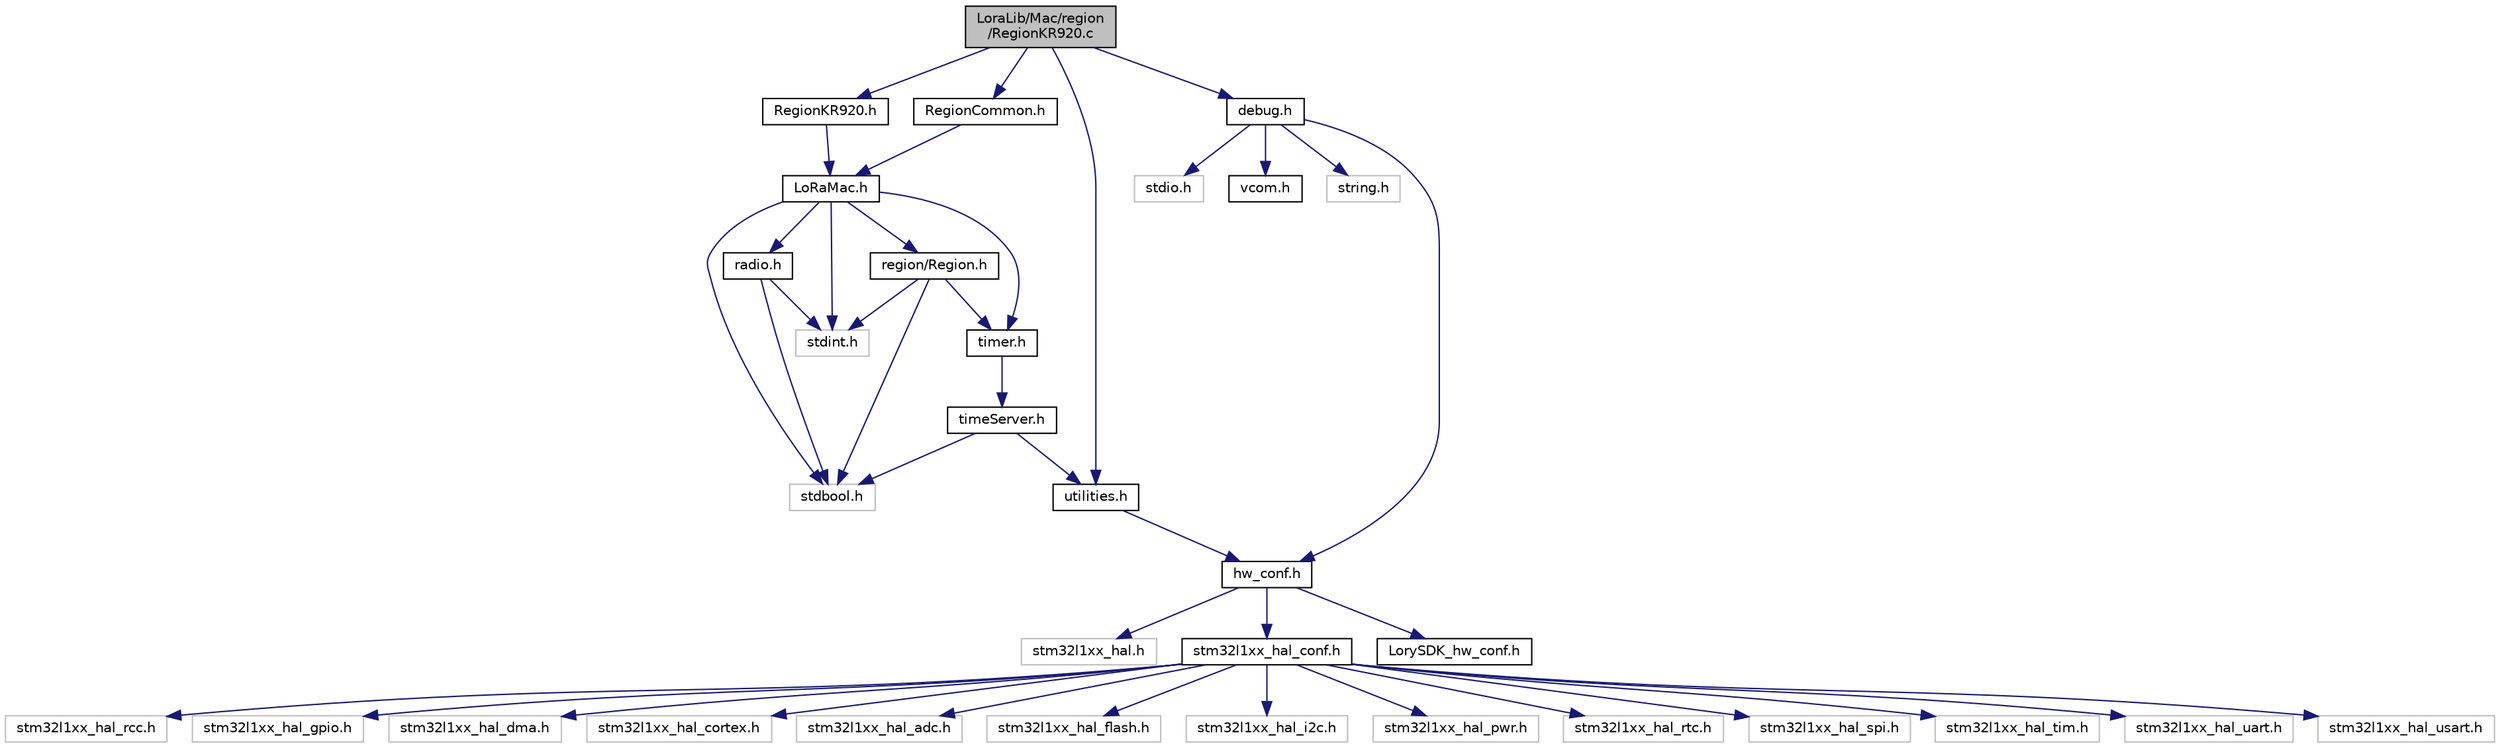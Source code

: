 digraph "LoraLib/Mac/region/RegionKR920.c"
{
  edge [fontname="Helvetica",fontsize="10",labelfontname="Helvetica",labelfontsize="10"];
  node [fontname="Helvetica",fontsize="10",shape=record];
  Node0 [label="LoraLib/Mac/region\l/RegionKR920.c",height=0.2,width=0.4,color="black", fillcolor="grey75", style="filled", fontcolor="black"];
  Node0 -> Node1 [color="midnightblue",fontsize="10",style="solid",fontname="Helvetica"];
  Node1 [label="utilities.h",height=0.2,width=0.4,color="black", fillcolor="white", style="filled",URL="$utilities_8h.html"];
  Node1 -> Node2 [color="midnightblue",fontsize="10",style="solid",fontname="Helvetica"];
  Node2 [label="hw_conf.h",height=0.2,width=0.4,color="black", fillcolor="white", style="filled",URL="$hw__conf_8h.html"];
  Node2 -> Node3 [color="midnightblue",fontsize="10",style="solid",fontname="Helvetica"];
  Node3 [label="stm32l1xx_hal.h",height=0.2,width=0.4,color="grey75", fillcolor="white", style="filled"];
  Node2 -> Node4 [color="midnightblue",fontsize="10",style="solid",fontname="Helvetica"];
  Node4 [label="stm32l1xx_hal_conf.h",height=0.2,width=0.4,color="black", fillcolor="white", style="filled",URL="$stm32l1xx__hal__conf_8h.html",tooltip="HAL configuration file. "];
  Node4 -> Node5 [color="midnightblue",fontsize="10",style="solid",fontname="Helvetica"];
  Node5 [label="stm32l1xx_hal_rcc.h",height=0.2,width=0.4,color="grey75", fillcolor="white", style="filled"];
  Node4 -> Node6 [color="midnightblue",fontsize="10",style="solid",fontname="Helvetica"];
  Node6 [label="stm32l1xx_hal_gpio.h",height=0.2,width=0.4,color="grey75", fillcolor="white", style="filled"];
  Node4 -> Node7 [color="midnightblue",fontsize="10",style="solid",fontname="Helvetica"];
  Node7 [label="stm32l1xx_hal_dma.h",height=0.2,width=0.4,color="grey75", fillcolor="white", style="filled"];
  Node4 -> Node8 [color="midnightblue",fontsize="10",style="solid",fontname="Helvetica"];
  Node8 [label="stm32l1xx_hal_cortex.h",height=0.2,width=0.4,color="grey75", fillcolor="white", style="filled"];
  Node4 -> Node9 [color="midnightblue",fontsize="10",style="solid",fontname="Helvetica"];
  Node9 [label="stm32l1xx_hal_adc.h",height=0.2,width=0.4,color="grey75", fillcolor="white", style="filled"];
  Node4 -> Node10 [color="midnightblue",fontsize="10",style="solid",fontname="Helvetica"];
  Node10 [label="stm32l1xx_hal_flash.h",height=0.2,width=0.4,color="grey75", fillcolor="white", style="filled"];
  Node4 -> Node11 [color="midnightblue",fontsize="10",style="solid",fontname="Helvetica"];
  Node11 [label="stm32l1xx_hal_i2c.h",height=0.2,width=0.4,color="grey75", fillcolor="white", style="filled"];
  Node4 -> Node12 [color="midnightblue",fontsize="10",style="solid",fontname="Helvetica"];
  Node12 [label="stm32l1xx_hal_pwr.h",height=0.2,width=0.4,color="grey75", fillcolor="white", style="filled"];
  Node4 -> Node13 [color="midnightblue",fontsize="10",style="solid",fontname="Helvetica"];
  Node13 [label="stm32l1xx_hal_rtc.h",height=0.2,width=0.4,color="grey75", fillcolor="white", style="filled"];
  Node4 -> Node14 [color="midnightblue",fontsize="10",style="solid",fontname="Helvetica"];
  Node14 [label="stm32l1xx_hal_spi.h",height=0.2,width=0.4,color="grey75", fillcolor="white", style="filled"];
  Node4 -> Node15 [color="midnightblue",fontsize="10",style="solid",fontname="Helvetica"];
  Node15 [label="stm32l1xx_hal_tim.h",height=0.2,width=0.4,color="grey75", fillcolor="white", style="filled"];
  Node4 -> Node16 [color="midnightblue",fontsize="10",style="solid",fontname="Helvetica"];
  Node16 [label="stm32l1xx_hal_uart.h",height=0.2,width=0.4,color="grey75", fillcolor="white", style="filled"];
  Node4 -> Node17 [color="midnightblue",fontsize="10",style="solid",fontname="Helvetica"];
  Node17 [label="stm32l1xx_hal_usart.h",height=0.2,width=0.4,color="grey75", fillcolor="white", style="filled"];
  Node2 -> Node18 [color="midnightblue",fontsize="10",style="solid",fontname="Helvetica"];
  Node18 [label="LorySDK_hw_conf.h",height=0.2,width=0.4,color="black", fillcolor="white", style="filled",URL="$_lory_s_d_k__hw__conf_8h.html"];
  Node0 -> Node19 [color="midnightblue",fontsize="10",style="solid",fontname="Helvetica"];
  Node19 [label="RegionCommon.h",height=0.2,width=0.4,color="black", fillcolor="white", style="filled",URL="$_region_common_8h.html",tooltip="Region independent implementations which are common to all regions. "];
  Node19 -> Node20 [color="midnightblue",fontsize="10",style="solid",fontname="Helvetica"];
  Node20 [label="LoRaMac.h",height=0.2,width=0.4,color="black", fillcolor="white", style="filled",URL="$_lo_ra_mac_8h.html",tooltip="LoRa MAC layer implementation "];
  Node20 -> Node21 [color="midnightblue",fontsize="10",style="solid",fontname="Helvetica"];
  Node21 [label="stdint.h",height=0.2,width=0.4,color="grey75", fillcolor="white", style="filled"];
  Node20 -> Node22 [color="midnightblue",fontsize="10",style="solid",fontname="Helvetica"];
  Node22 [label="stdbool.h",height=0.2,width=0.4,color="grey75", fillcolor="white", style="filled"];
  Node20 -> Node23 [color="midnightblue",fontsize="10",style="solid",fontname="Helvetica"];
  Node23 [label="timer.h",height=0.2,width=0.4,color="black", fillcolor="white", style="filled",URL="$timer_8h.html"];
  Node23 -> Node24 [color="midnightblue",fontsize="10",style="solid",fontname="Helvetica"];
  Node24 [label="timeServer.h",height=0.2,width=0.4,color="black", fillcolor="white", style="filled",URL="$time_server_8h.html"];
  Node24 -> Node22 [color="midnightblue",fontsize="10",style="solid",fontname="Helvetica"];
  Node24 -> Node1 [color="midnightblue",fontsize="10",style="solid",fontname="Helvetica"];
  Node20 -> Node25 [color="midnightblue",fontsize="10",style="solid",fontname="Helvetica"];
  Node25 [label="radio.h",height=0.2,width=0.4,color="black", fillcolor="white", style="filled",URL="$radio_8h.html",tooltip="Radio driver API definition "];
  Node25 -> Node21 [color="midnightblue",fontsize="10",style="solid",fontname="Helvetica"];
  Node25 -> Node22 [color="midnightblue",fontsize="10",style="solid",fontname="Helvetica"];
  Node20 -> Node26 [color="midnightblue",fontsize="10",style="solid",fontname="Helvetica"];
  Node26 [label="region/Region.h",height=0.2,width=0.4,color="black", fillcolor="white", style="filled",URL="$_region_8h.html",tooltip="Region implementation. "];
  Node26 -> Node21 [color="midnightblue",fontsize="10",style="solid",fontname="Helvetica"];
  Node26 -> Node22 [color="midnightblue",fontsize="10",style="solid",fontname="Helvetica"];
  Node26 -> Node23 [color="midnightblue",fontsize="10",style="solid",fontname="Helvetica"];
  Node0 -> Node27 [color="midnightblue",fontsize="10",style="solid",fontname="Helvetica"];
  Node27 [label="RegionKR920.h",height=0.2,width=0.4,color="black", fillcolor="white", style="filled",URL="$_region_k_r920_8h.html",tooltip="Region definition for KR920 "];
  Node27 -> Node20 [color="midnightblue",fontsize="10",style="solid",fontname="Helvetica"];
  Node0 -> Node28 [color="midnightblue",fontsize="10",style="solid",fontname="Helvetica"];
  Node28 [label="debug.h",height=0.2,width=0.4,color="black", fillcolor="white", style="filled",URL="$debug_8h.html"];
  Node28 -> Node29 [color="midnightblue",fontsize="10",style="solid",fontname="Helvetica"];
  Node29 [label="string.h",height=0.2,width=0.4,color="grey75", fillcolor="white", style="filled"];
  Node28 -> Node30 [color="midnightblue",fontsize="10",style="solid",fontname="Helvetica"];
  Node30 [label="stdio.h",height=0.2,width=0.4,color="grey75", fillcolor="white", style="filled"];
  Node28 -> Node2 [color="midnightblue",fontsize="10",style="solid",fontname="Helvetica"];
  Node28 -> Node31 [color="midnightblue",fontsize="10",style="solid",fontname="Helvetica"];
  Node31 [label="vcom.h",height=0.2,width=0.4,color="black", fillcolor="white", style="filled",URL="$vcom_8h.html"];
}
